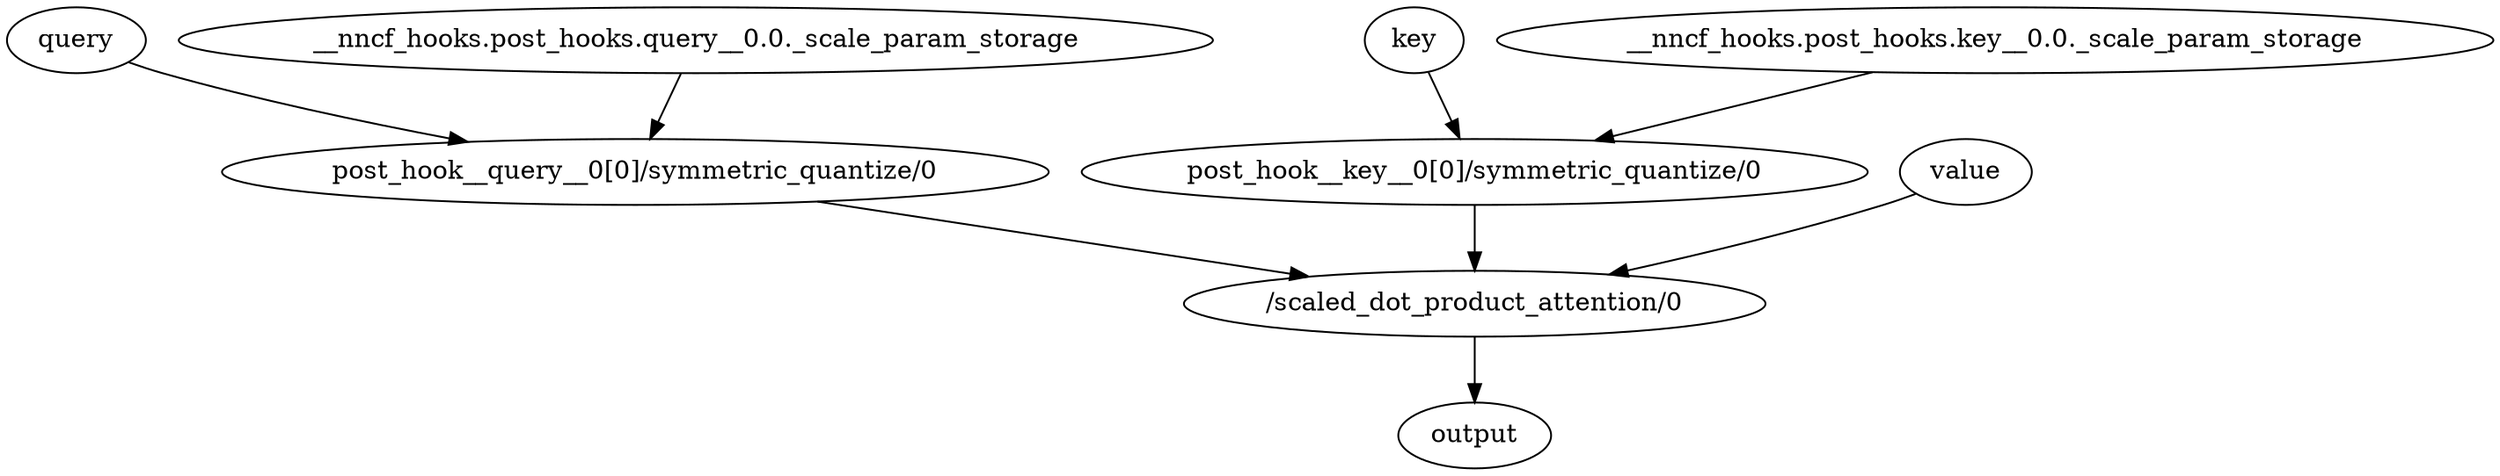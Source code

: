 strict digraph {
query [id=0, type="nncf_model_input", metatype=PTInputNoopMetatype];
"__nncf_hooks.post_hooks.query__0.0._scale_param_storage" [id=1, type="nncf_model_const", metatype=PTConstNoopMetatype];
"post_hook__query__0[0]/symmetric_quantize/0" [id=2, type="symmetric_quantize", metatype=UnknownMetatype];
key [id=3, type="nncf_model_input", metatype=PTInputNoopMetatype];
"__nncf_hooks.post_hooks.key__0.0._scale_param_storage" [id=4, type="nncf_model_const", metatype=PTConstNoopMetatype];
"post_hook__key__0[0]/symmetric_quantize/0" [id=5, type="symmetric_quantize", metatype=UnknownMetatype];
value [id=6, type="nncf_model_input", metatype=PTInputNoopMetatype];
"/scaled_dot_product_attention/0" [id=7, type="scaled_dot_product_attention", metatype=PTScaledDotProductAttentionMetatype];
output [id=8, type="nncf_model_output", metatype=PTOutputNoopMetatype];
query -> "post_hook__query__0[0]/symmetric_quantize/0" [dtype=float, shape="(1, 8, 16)", out_port_id=0, in_port_id=0];
"__nncf_hooks.post_hooks.query__0.0._scale_param_storage" -> "post_hook__query__0[0]/symmetric_quantize/0" [dtype=float, shape="(1,)", out_port_id=0, in_port_id=4];
"post_hook__query__0[0]/symmetric_quantize/0" -> "/scaled_dot_product_attention/0" [dtype=float, shape="(1, 8, 16)", out_port_id=0, in_port_id=0];
key -> "post_hook__key__0[0]/symmetric_quantize/0" [dtype=float, shape="(1, 8, 16)", out_port_id=0, in_port_id=0];
"__nncf_hooks.post_hooks.key__0.0._scale_param_storage" -> "post_hook__key__0[0]/symmetric_quantize/0" [dtype=float, shape="(1,)", out_port_id=0, in_port_id=4];
"post_hook__key__0[0]/symmetric_quantize/0" -> "/scaled_dot_product_attention/0" [dtype=float, shape="(1, 8, 16)", out_port_id=0, in_port_id=1];
value -> "/scaled_dot_product_attention/0" [dtype=float, shape="(1, 8, 16)", out_port_id=0, in_port_id=2];
"/scaled_dot_product_attention/0" -> output [dtype=float, shape="(1, 8, 16)", out_port_id=0, in_port_id=0];
}
